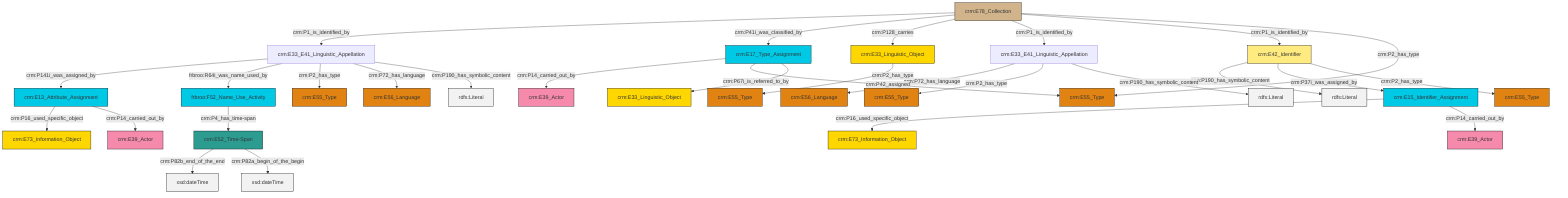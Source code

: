 graph TD
classDef Literal fill:#f2f2f2,stroke:#000000;
classDef CRM_Entity fill:#FFFFFF,stroke:#000000;
classDef Temporal_Entity fill:#00C9E6, stroke:#000000;
classDef Type fill:#E18312, stroke:#000000;
classDef Time-Span fill:#2C9C91, stroke:#000000;
classDef Appellation fill:#FFEB7F, stroke:#000000;
classDef Place fill:#008836, stroke:#000000;
classDef Persistent_Item fill:#B266B2, stroke:#000000;
classDef Conceptual_Object fill:#FFD700, stroke:#000000;
classDef Physical_Thing fill:#D2B48C, stroke:#000000;
classDef Actor fill:#f58aad, stroke:#000000;
classDef PC_Classes fill:#4ce600, stroke:#000000;
classDef Multi fill:#cccccc,stroke:#000000;

0["crm:E33_E41_Linguistic_Appellation"]:::Default -->|crm:P141i_was_assigned_by| 1["crm:E13_Attribute_Assignment"]:::Temporal_Entity
12["crm:E42_Identifier"]:::Appellation -->|crm:P190_has_symbolic_content| 13[rdfs:Literal]:::Literal
14["crm:E17_Type_Assignment"]:::Temporal_Entity -->|crm:P14_carried_out_by| 8["crm:E39_Actor"]:::Actor
2["crm:E33_E41_Linguistic_Appellation"]:::Default -->|crm:P72_has_language| 15["crm:E56_Language"]:::Type
16["crm:E78_Collection"]:::Physical_Thing -->|crm:P1_is_identified_by| 0["crm:E33_E41_Linguistic_Appellation"]:::Default
14["crm:E17_Type_Assignment"]:::Temporal_Entity -->|crm:P42_assigned| 10["crm:E55_Type"]:::Type
0["crm:E33_E41_Linguistic_Appellation"]:::Default -->|frbroo:R64i_was_name_used_by| 20["frbroo:F52_Name_Use_Activity"]:::Temporal_Entity
0["crm:E33_E41_Linguistic_Appellation"]:::Default -->|crm:P2_has_type| 6["crm:E55_Type"]:::Type
0["crm:E33_E41_Linguistic_Appellation"]:::Default -->|crm:P72_has_language| 23["crm:E56_Language"]:::Type
1["crm:E13_Attribute_Assignment"]:::Temporal_Entity -->|crm:P16_used_specific_object| 21["crm:E73_Information_Object"]:::Conceptual_Object
1["crm:E13_Attribute_Assignment"]:::Temporal_Entity -->|crm:P14_carried_out_by| 24["crm:E39_Actor"]:::Actor
20["frbroo:F52_Name_Use_Activity"]:::Temporal_Entity -->|crm:P4_has_time-span| 27["crm:E52_Time-Span"]:::Time-Span
16["crm:E78_Collection"]:::Physical_Thing -->|crm:P41i_was_classified_by| 14["crm:E17_Type_Assignment"]:::Temporal_Entity
16["crm:E78_Collection"]:::Physical_Thing -->|crm:P128_carries| 28["crm:E33_Linguistic_Object"]:::Conceptual_Object
27["crm:E52_Time-Span"]:::Time-Span -->|crm:P82b_end_of_the_end| 31[xsd:dateTime]:::Literal
28["crm:E33_Linguistic_Object"]:::Conceptual_Object -->|crm:P2_has_type| 32["crm:E55_Type"]:::Type
0["crm:E33_E41_Linguistic_Appellation"]:::Default -->|crm:P190_has_symbolic_content| 33[rdfs:Literal]:::Literal
16["crm:E78_Collection"]:::Physical_Thing -->|crm:P1_is_identified_by| 2["crm:E33_E41_Linguistic_Appellation"]:::Default
2["crm:E33_E41_Linguistic_Appellation"]:::Default -->|crm:P2_has_type| 4["crm:E55_Type"]:::Type
14["crm:E17_Type_Assignment"]:::Temporal_Entity -->|crm:P67i_is_referred_to_by| 37["crm:E33_Linguistic_Object"]:::Conceptual_Object
12["crm:E42_Identifier"]:::Appellation -->|crm:P37i_was_assigned_by| 18["crm:E15_Identifier_Assignment"]:::Temporal_Entity
16["crm:E78_Collection"]:::Physical_Thing -->|crm:P1_is_identified_by| 12["crm:E42_Identifier"]:::Appellation
16["crm:E78_Collection"]:::Physical_Thing -->|crm:P2_has_type| 10["crm:E55_Type"]:::Type
18["crm:E15_Identifier_Assignment"]:::Temporal_Entity -->|crm:P16_used_specific_object| 42["crm:E73_Information_Object"]:::Conceptual_Object
12["crm:E42_Identifier"]:::Appellation -->|crm:P2_has_type| 34["crm:E55_Type"]:::Type
18["crm:E15_Identifier_Assignment"]:::Temporal_Entity -->|crm:P14_carried_out_by| 47["crm:E39_Actor"]:::Actor
27["crm:E52_Time-Span"]:::Time-Span -->|crm:P82a_begin_of_the_begin| 49[xsd:dateTime]:::Literal
2["crm:E33_E41_Linguistic_Appellation"]:::Default -->|crm:P190_has_symbolic_content| 51[rdfs:Literal]:::Literal